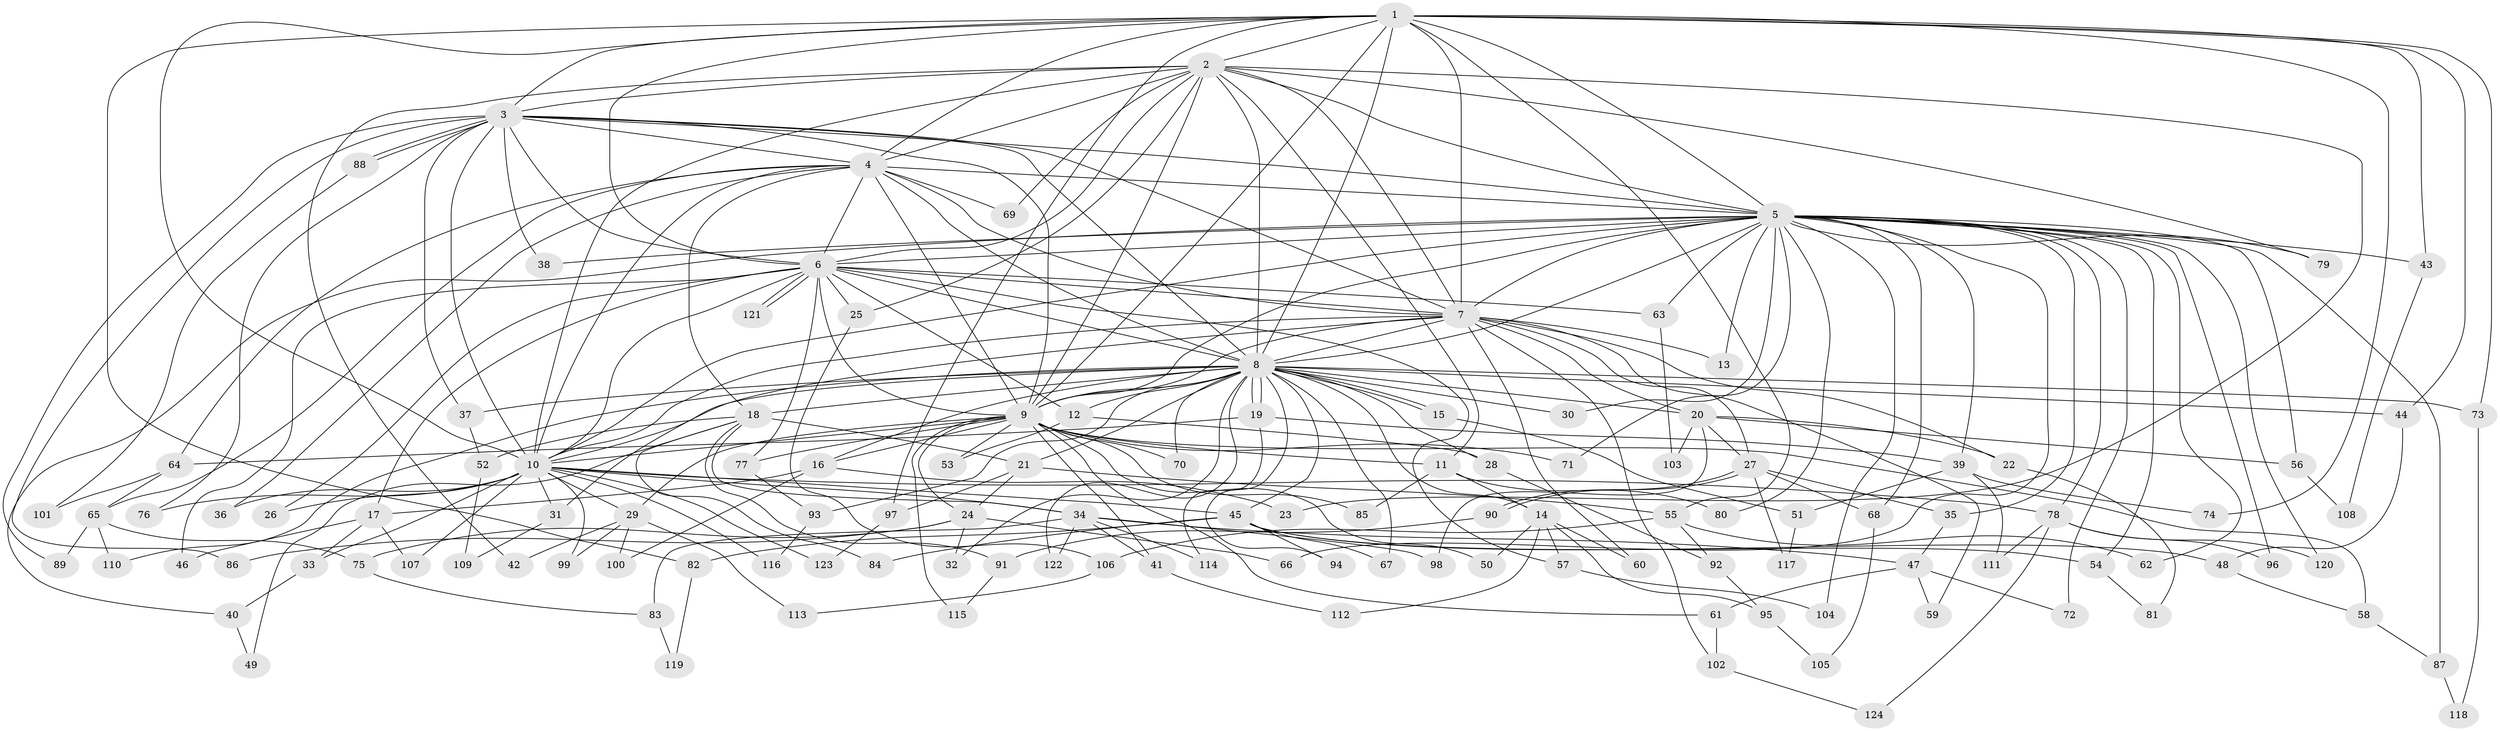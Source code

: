 // coarse degree distribution, {9: 0.02702702702702703, 16: 0.02702702702702703, 2: 0.5675675675675675, 1: 0.13513513513513514, 3: 0.08108108108108109, 20: 0.02702702702702703, 13: 0.02702702702702703, 17: 0.02702702702702703, 6: 0.02702702702702703, 7: 0.02702702702702703, 4: 0.02702702702702703}
// Generated by graph-tools (version 1.1) at 2025/48/03/04/25 21:48:01]
// undirected, 124 vertices, 273 edges
graph export_dot {
graph [start="1"]
  node [color=gray90,style=filled];
  1;
  2;
  3;
  4;
  5;
  6;
  7;
  8;
  9;
  10;
  11;
  12;
  13;
  14;
  15;
  16;
  17;
  18;
  19;
  20;
  21;
  22;
  23;
  24;
  25;
  26;
  27;
  28;
  29;
  30;
  31;
  32;
  33;
  34;
  35;
  36;
  37;
  38;
  39;
  40;
  41;
  42;
  43;
  44;
  45;
  46;
  47;
  48;
  49;
  50;
  51;
  52;
  53;
  54;
  55;
  56;
  57;
  58;
  59;
  60;
  61;
  62;
  63;
  64;
  65;
  66;
  67;
  68;
  69;
  70;
  71;
  72;
  73;
  74;
  75;
  76;
  77;
  78;
  79;
  80;
  81;
  82;
  83;
  84;
  85;
  86;
  87;
  88;
  89;
  90;
  91;
  92;
  93;
  94;
  95;
  96;
  97;
  98;
  99;
  100;
  101;
  102;
  103;
  104;
  105;
  106;
  107;
  108;
  109;
  110;
  111;
  112;
  113;
  114;
  115;
  116;
  117;
  118;
  119;
  120;
  121;
  122;
  123;
  124;
  1 -- 2;
  1 -- 3;
  1 -- 4;
  1 -- 5;
  1 -- 6;
  1 -- 7;
  1 -- 8;
  1 -- 9;
  1 -- 10;
  1 -- 43;
  1 -- 44;
  1 -- 55;
  1 -- 73;
  1 -- 74;
  1 -- 82;
  1 -- 97;
  2 -- 3;
  2 -- 4;
  2 -- 5;
  2 -- 6;
  2 -- 7;
  2 -- 8;
  2 -- 9;
  2 -- 10;
  2 -- 11;
  2 -- 23;
  2 -- 25;
  2 -- 42;
  2 -- 69;
  2 -- 79;
  3 -- 4;
  3 -- 5;
  3 -- 6;
  3 -- 7;
  3 -- 8;
  3 -- 9;
  3 -- 10;
  3 -- 37;
  3 -- 38;
  3 -- 76;
  3 -- 86;
  3 -- 88;
  3 -- 88;
  3 -- 89;
  4 -- 5;
  4 -- 6;
  4 -- 7;
  4 -- 8;
  4 -- 9;
  4 -- 10;
  4 -- 18;
  4 -- 36;
  4 -- 64;
  4 -- 65;
  4 -- 69;
  5 -- 6;
  5 -- 7;
  5 -- 8;
  5 -- 9;
  5 -- 10;
  5 -- 13;
  5 -- 30;
  5 -- 35;
  5 -- 38;
  5 -- 39;
  5 -- 40;
  5 -- 43;
  5 -- 54;
  5 -- 56;
  5 -- 62;
  5 -- 63;
  5 -- 66;
  5 -- 68;
  5 -- 71;
  5 -- 72;
  5 -- 78;
  5 -- 79;
  5 -- 80;
  5 -- 87;
  5 -- 96;
  5 -- 104;
  5 -- 120;
  6 -- 7;
  6 -- 8;
  6 -- 9;
  6 -- 10;
  6 -- 12;
  6 -- 17;
  6 -- 25;
  6 -- 26;
  6 -- 46;
  6 -- 57;
  6 -- 63;
  6 -- 77;
  6 -- 121;
  6 -- 121;
  7 -- 8;
  7 -- 9;
  7 -- 10;
  7 -- 13;
  7 -- 20;
  7 -- 22;
  7 -- 27;
  7 -- 31;
  7 -- 59;
  7 -- 60;
  7 -- 102;
  8 -- 9;
  8 -- 10;
  8 -- 12;
  8 -- 14;
  8 -- 15;
  8 -- 15;
  8 -- 16;
  8 -- 18;
  8 -- 19;
  8 -- 19;
  8 -- 20;
  8 -- 21;
  8 -- 28;
  8 -- 30;
  8 -- 32;
  8 -- 37;
  8 -- 44;
  8 -- 45;
  8 -- 67;
  8 -- 70;
  8 -- 73;
  8 -- 93;
  8 -- 94;
  8 -- 110;
  8 -- 122;
  9 -- 10;
  9 -- 11;
  9 -- 16;
  9 -- 24;
  9 -- 29;
  9 -- 41;
  9 -- 50;
  9 -- 53;
  9 -- 58;
  9 -- 61;
  9 -- 70;
  9 -- 71;
  9 -- 77;
  9 -- 85;
  9 -- 115;
  10 -- 26;
  10 -- 29;
  10 -- 31;
  10 -- 33;
  10 -- 34;
  10 -- 36;
  10 -- 45;
  10 -- 76;
  10 -- 78;
  10 -- 99;
  10 -- 107;
  10 -- 116;
  10 -- 123;
  11 -- 14;
  11 -- 80;
  11 -- 85;
  12 -- 28;
  12 -- 53;
  14 -- 50;
  14 -- 57;
  14 -- 60;
  14 -- 95;
  14 -- 112;
  15 -- 51;
  16 -- 17;
  16 -- 23;
  16 -- 100;
  17 -- 33;
  17 -- 46;
  17 -- 107;
  18 -- 21;
  18 -- 34;
  18 -- 49;
  18 -- 52;
  18 -- 84;
  18 -- 91;
  19 -- 39;
  19 -- 64;
  19 -- 114;
  20 -- 22;
  20 -- 27;
  20 -- 56;
  20 -- 98;
  20 -- 103;
  21 -- 24;
  21 -- 55;
  21 -- 97;
  22 -- 81;
  24 -- 32;
  24 -- 66;
  24 -- 75;
  24 -- 86;
  25 -- 106;
  27 -- 35;
  27 -- 68;
  27 -- 90;
  27 -- 90;
  27 -- 117;
  28 -- 92;
  29 -- 42;
  29 -- 99;
  29 -- 100;
  29 -- 113;
  31 -- 109;
  33 -- 40;
  34 -- 41;
  34 -- 47;
  34 -- 83;
  34 -- 98;
  34 -- 114;
  34 -- 122;
  35 -- 47;
  37 -- 52;
  39 -- 51;
  39 -- 74;
  39 -- 111;
  40 -- 49;
  41 -- 112;
  43 -- 108;
  44 -- 48;
  45 -- 48;
  45 -- 54;
  45 -- 67;
  45 -- 82;
  45 -- 84;
  45 -- 94;
  47 -- 59;
  47 -- 61;
  47 -- 72;
  48 -- 58;
  51 -- 117;
  52 -- 109;
  54 -- 81;
  55 -- 62;
  55 -- 92;
  55 -- 106;
  56 -- 108;
  57 -- 104;
  58 -- 87;
  61 -- 102;
  63 -- 103;
  64 -- 65;
  64 -- 101;
  65 -- 75;
  65 -- 89;
  65 -- 110;
  68 -- 105;
  73 -- 118;
  75 -- 83;
  77 -- 93;
  78 -- 96;
  78 -- 111;
  78 -- 120;
  78 -- 124;
  82 -- 119;
  83 -- 119;
  87 -- 118;
  88 -- 101;
  90 -- 91;
  91 -- 115;
  92 -- 95;
  93 -- 116;
  95 -- 105;
  97 -- 123;
  102 -- 124;
  106 -- 113;
}
